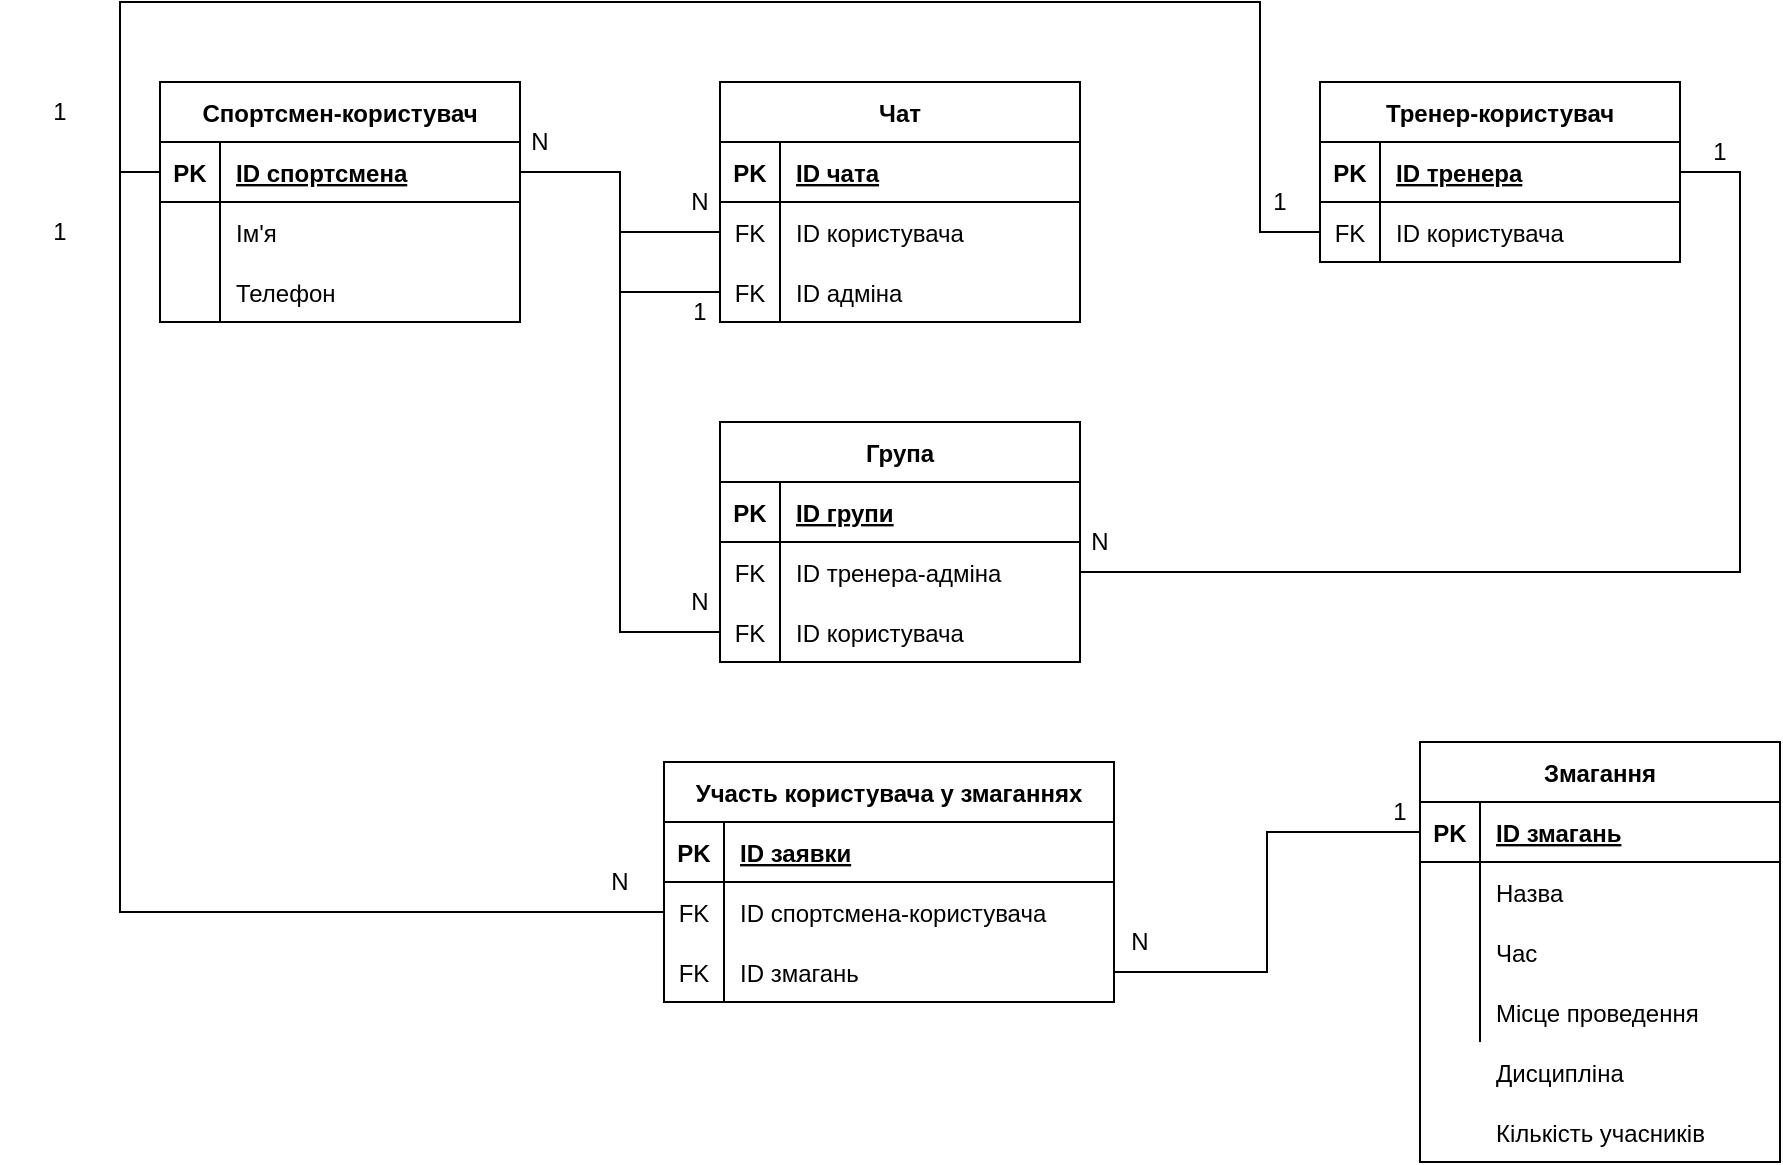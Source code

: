 <mxfile version="20.4.1" type="device"><diagram id="VRY6oo6InbcFwTWzPjY6" name="Страница 1"><mxGraphModel dx="1185" dy="614" grid="1" gridSize="10" guides="1" tooltips="1" connect="1" arrows="1" fold="1" page="1" pageScale="1" pageWidth="1169" pageHeight="827" math="0" shadow="0"><root><mxCell id="0"/><mxCell id="1" parent="0"/><mxCell id="eBHs3sI-pieiFwiZ6CzN-13" value="Чат" style="shape=table;startSize=30;container=1;collapsible=1;childLayout=tableLayout;fixedRows=1;rowLines=0;fontStyle=1;align=center;resizeLast=1;" vertex="1" parent="1"><mxGeometry x="500" y="130" width="180" height="120" as="geometry"/></mxCell><mxCell id="eBHs3sI-pieiFwiZ6CzN-14" value="" style="shape=tableRow;horizontal=0;startSize=0;swimlaneHead=0;swimlaneBody=0;fillColor=none;collapsible=0;dropTarget=0;points=[[0,0.5],[1,0.5]];portConstraint=eastwest;top=0;left=0;right=0;bottom=1;" vertex="1" parent="eBHs3sI-pieiFwiZ6CzN-13"><mxGeometry y="30" width="180" height="30" as="geometry"/></mxCell><mxCell id="eBHs3sI-pieiFwiZ6CzN-15" value="PK" style="shape=partialRectangle;connectable=0;fillColor=none;top=0;left=0;bottom=0;right=0;fontStyle=1;overflow=hidden;" vertex="1" parent="eBHs3sI-pieiFwiZ6CzN-14"><mxGeometry width="30" height="30" as="geometry"><mxRectangle width="30" height="30" as="alternateBounds"/></mxGeometry></mxCell><mxCell id="eBHs3sI-pieiFwiZ6CzN-16" value="ID чата" style="shape=partialRectangle;connectable=0;fillColor=none;top=0;left=0;bottom=0;right=0;align=left;spacingLeft=6;fontStyle=5;overflow=hidden;" vertex="1" parent="eBHs3sI-pieiFwiZ6CzN-14"><mxGeometry x="30" width="150" height="30" as="geometry"><mxRectangle width="150" height="30" as="alternateBounds"/></mxGeometry></mxCell><mxCell id="eBHs3sI-pieiFwiZ6CzN-17" value="" style="shape=tableRow;horizontal=0;startSize=0;swimlaneHead=0;swimlaneBody=0;fillColor=none;collapsible=0;dropTarget=0;points=[[0,0.5],[1,0.5]];portConstraint=eastwest;top=0;left=0;right=0;bottom=0;" vertex="1" parent="eBHs3sI-pieiFwiZ6CzN-13"><mxGeometry y="60" width="180" height="30" as="geometry"/></mxCell><mxCell id="eBHs3sI-pieiFwiZ6CzN-18" value="FK" style="shape=partialRectangle;connectable=0;fillColor=none;top=0;left=0;bottom=0;right=0;editable=1;overflow=hidden;" vertex="1" parent="eBHs3sI-pieiFwiZ6CzN-17"><mxGeometry width="30" height="30" as="geometry"><mxRectangle width="30" height="30" as="alternateBounds"/></mxGeometry></mxCell><mxCell id="eBHs3sI-pieiFwiZ6CzN-19" value="ID користувача" style="shape=partialRectangle;connectable=0;fillColor=none;top=0;left=0;bottom=0;right=0;align=left;spacingLeft=6;overflow=hidden;" vertex="1" parent="eBHs3sI-pieiFwiZ6CzN-17"><mxGeometry x="30" width="150" height="30" as="geometry"><mxRectangle width="150" height="30" as="alternateBounds"/></mxGeometry></mxCell><mxCell id="eBHs3sI-pieiFwiZ6CzN-20" value="" style="shape=tableRow;horizontal=0;startSize=0;swimlaneHead=0;swimlaneBody=0;fillColor=none;collapsible=0;dropTarget=0;points=[[0,0.5],[1,0.5]];portConstraint=eastwest;top=0;left=0;right=0;bottom=0;" vertex="1" parent="eBHs3sI-pieiFwiZ6CzN-13"><mxGeometry y="90" width="180" height="30" as="geometry"/></mxCell><mxCell id="eBHs3sI-pieiFwiZ6CzN-21" value="FK" style="shape=partialRectangle;connectable=0;fillColor=none;top=0;left=0;bottom=0;right=0;editable=1;overflow=hidden;" vertex="1" parent="eBHs3sI-pieiFwiZ6CzN-20"><mxGeometry width="30" height="30" as="geometry"><mxRectangle width="30" height="30" as="alternateBounds"/></mxGeometry></mxCell><mxCell id="eBHs3sI-pieiFwiZ6CzN-22" value="ID адміна" style="shape=partialRectangle;connectable=0;fillColor=none;top=0;left=0;bottom=0;right=0;align=left;spacingLeft=6;overflow=hidden;" vertex="1" parent="eBHs3sI-pieiFwiZ6CzN-20"><mxGeometry x="30" width="150" height="30" as="geometry"><mxRectangle width="150" height="30" as="alternateBounds"/></mxGeometry></mxCell><mxCell id="eBHs3sI-pieiFwiZ6CzN-29" value="Група" style="shape=table;startSize=30;container=1;collapsible=1;childLayout=tableLayout;fixedRows=1;rowLines=0;fontStyle=1;align=center;resizeLast=1;" vertex="1" parent="1"><mxGeometry x="500" y="300" width="180" height="120" as="geometry"/></mxCell><mxCell id="eBHs3sI-pieiFwiZ6CzN-30" value="" style="shape=tableRow;horizontal=0;startSize=0;swimlaneHead=0;swimlaneBody=0;fillColor=none;collapsible=0;dropTarget=0;points=[[0,0.5],[1,0.5]];portConstraint=eastwest;top=0;left=0;right=0;bottom=1;" vertex="1" parent="eBHs3sI-pieiFwiZ6CzN-29"><mxGeometry y="30" width="180" height="30" as="geometry"/></mxCell><mxCell id="eBHs3sI-pieiFwiZ6CzN-31" value="PK" style="shape=partialRectangle;connectable=0;fillColor=none;top=0;left=0;bottom=0;right=0;fontStyle=1;overflow=hidden;" vertex="1" parent="eBHs3sI-pieiFwiZ6CzN-30"><mxGeometry width="30" height="30" as="geometry"><mxRectangle width="30" height="30" as="alternateBounds"/></mxGeometry></mxCell><mxCell id="eBHs3sI-pieiFwiZ6CzN-32" value="ID групи" style="shape=partialRectangle;connectable=0;fillColor=none;top=0;left=0;bottom=0;right=0;align=left;spacingLeft=6;fontStyle=5;overflow=hidden;" vertex="1" parent="eBHs3sI-pieiFwiZ6CzN-30"><mxGeometry x="30" width="150" height="30" as="geometry"><mxRectangle width="150" height="30" as="alternateBounds"/></mxGeometry></mxCell><mxCell id="eBHs3sI-pieiFwiZ6CzN-33" value="" style="shape=tableRow;horizontal=0;startSize=0;swimlaneHead=0;swimlaneBody=0;fillColor=none;collapsible=0;dropTarget=0;points=[[0,0.5],[1,0.5]];portConstraint=eastwest;top=0;left=0;right=0;bottom=0;" vertex="1" parent="eBHs3sI-pieiFwiZ6CzN-29"><mxGeometry y="60" width="180" height="30" as="geometry"/></mxCell><mxCell id="eBHs3sI-pieiFwiZ6CzN-34" value="FK" style="shape=partialRectangle;connectable=0;fillColor=none;top=0;left=0;bottom=0;right=0;editable=1;overflow=hidden;" vertex="1" parent="eBHs3sI-pieiFwiZ6CzN-33"><mxGeometry width="30" height="30" as="geometry"><mxRectangle width="30" height="30" as="alternateBounds"/></mxGeometry></mxCell><mxCell id="eBHs3sI-pieiFwiZ6CzN-35" value="ID тренера-адміна" style="shape=partialRectangle;connectable=0;fillColor=none;top=0;left=0;bottom=0;right=0;align=left;spacingLeft=6;overflow=hidden;" vertex="1" parent="eBHs3sI-pieiFwiZ6CzN-33"><mxGeometry x="30" width="150" height="30" as="geometry"><mxRectangle width="150" height="30" as="alternateBounds"/></mxGeometry></mxCell><mxCell id="eBHs3sI-pieiFwiZ6CzN-36" value="" style="shape=tableRow;horizontal=0;startSize=0;swimlaneHead=0;swimlaneBody=0;fillColor=none;collapsible=0;dropTarget=0;points=[[0,0.5],[1,0.5]];portConstraint=eastwest;top=0;left=0;right=0;bottom=0;" vertex="1" parent="eBHs3sI-pieiFwiZ6CzN-29"><mxGeometry y="90" width="180" height="30" as="geometry"/></mxCell><mxCell id="eBHs3sI-pieiFwiZ6CzN-37" value="FK" style="shape=partialRectangle;connectable=0;fillColor=none;top=0;left=0;bottom=0;right=0;editable=1;overflow=hidden;" vertex="1" parent="eBHs3sI-pieiFwiZ6CzN-36"><mxGeometry width="30" height="30" as="geometry"><mxRectangle width="30" height="30" as="alternateBounds"/></mxGeometry></mxCell><mxCell id="eBHs3sI-pieiFwiZ6CzN-38" value="ID користувача" style="shape=partialRectangle;connectable=0;fillColor=none;top=0;left=0;bottom=0;right=0;align=left;spacingLeft=6;overflow=hidden;" vertex="1" parent="eBHs3sI-pieiFwiZ6CzN-36"><mxGeometry x="30" width="150" height="30" as="geometry"><mxRectangle width="150" height="30" as="alternateBounds"/></mxGeometry></mxCell><mxCell id="eBHs3sI-pieiFwiZ6CzN-49" value="Спортсмен-користувач" style="shape=table;startSize=30;container=1;collapsible=1;childLayout=tableLayout;fixedRows=1;rowLines=0;fontStyle=1;align=center;resizeLast=1;" vertex="1" parent="1"><mxGeometry x="220" y="130" width="180" height="120" as="geometry"/></mxCell><mxCell id="eBHs3sI-pieiFwiZ6CzN-50" value="" style="shape=tableRow;horizontal=0;startSize=0;swimlaneHead=0;swimlaneBody=0;fillColor=none;collapsible=0;dropTarget=0;points=[[0,0.5],[1,0.5]];portConstraint=eastwest;top=0;left=0;right=0;bottom=1;" vertex="1" parent="eBHs3sI-pieiFwiZ6CzN-49"><mxGeometry y="30" width="180" height="30" as="geometry"/></mxCell><mxCell id="eBHs3sI-pieiFwiZ6CzN-51" value="PK" style="shape=partialRectangle;connectable=0;fillColor=none;top=0;left=0;bottom=0;right=0;fontStyle=1;overflow=hidden;" vertex="1" parent="eBHs3sI-pieiFwiZ6CzN-50"><mxGeometry width="30" height="30" as="geometry"><mxRectangle width="30" height="30" as="alternateBounds"/></mxGeometry></mxCell><mxCell id="eBHs3sI-pieiFwiZ6CzN-52" value="ID спортсмена" style="shape=partialRectangle;connectable=0;fillColor=none;top=0;left=0;bottom=0;right=0;align=left;spacingLeft=6;fontStyle=5;overflow=hidden;" vertex="1" parent="eBHs3sI-pieiFwiZ6CzN-50"><mxGeometry x="30" width="150" height="30" as="geometry"><mxRectangle width="150" height="30" as="alternateBounds"/></mxGeometry></mxCell><mxCell id="eBHs3sI-pieiFwiZ6CzN-53" value="" style="shape=tableRow;horizontal=0;startSize=0;swimlaneHead=0;swimlaneBody=0;fillColor=none;collapsible=0;dropTarget=0;points=[[0,0.5],[1,0.5]];portConstraint=eastwest;top=0;left=0;right=0;bottom=0;" vertex="1" parent="eBHs3sI-pieiFwiZ6CzN-49"><mxGeometry y="60" width="180" height="30" as="geometry"/></mxCell><mxCell id="eBHs3sI-pieiFwiZ6CzN-54" value="" style="shape=partialRectangle;connectable=0;fillColor=none;top=0;left=0;bottom=0;right=0;editable=1;overflow=hidden;" vertex="1" parent="eBHs3sI-pieiFwiZ6CzN-53"><mxGeometry width="30" height="30" as="geometry"><mxRectangle width="30" height="30" as="alternateBounds"/></mxGeometry></mxCell><mxCell id="eBHs3sI-pieiFwiZ6CzN-55" value="Ім'я" style="shape=partialRectangle;connectable=0;fillColor=none;top=0;left=0;bottom=0;right=0;align=left;spacingLeft=6;overflow=hidden;" vertex="1" parent="eBHs3sI-pieiFwiZ6CzN-53"><mxGeometry x="30" width="150" height="30" as="geometry"><mxRectangle width="150" height="30" as="alternateBounds"/></mxGeometry></mxCell><mxCell id="eBHs3sI-pieiFwiZ6CzN-56" value="" style="shape=tableRow;horizontal=0;startSize=0;swimlaneHead=0;swimlaneBody=0;fillColor=none;collapsible=0;dropTarget=0;points=[[0,0.5],[1,0.5]];portConstraint=eastwest;top=0;left=0;right=0;bottom=0;" vertex="1" parent="eBHs3sI-pieiFwiZ6CzN-49"><mxGeometry y="90" width="180" height="30" as="geometry"/></mxCell><mxCell id="eBHs3sI-pieiFwiZ6CzN-57" value="" style="shape=partialRectangle;connectable=0;fillColor=none;top=0;left=0;bottom=0;right=0;editable=1;overflow=hidden;" vertex="1" parent="eBHs3sI-pieiFwiZ6CzN-56"><mxGeometry width="30" height="30" as="geometry"><mxRectangle width="30" height="30" as="alternateBounds"/></mxGeometry></mxCell><mxCell id="eBHs3sI-pieiFwiZ6CzN-58" value="Телефон" style="shape=partialRectangle;connectable=0;fillColor=none;top=0;left=0;bottom=0;right=0;align=left;spacingLeft=6;overflow=hidden;" vertex="1" parent="eBHs3sI-pieiFwiZ6CzN-56"><mxGeometry x="30" width="150" height="30" as="geometry"><mxRectangle width="150" height="30" as="alternateBounds"/></mxGeometry></mxCell><mxCell id="eBHs3sI-pieiFwiZ6CzN-59" value="Участь користувача у змаганнях" style="shape=table;startSize=30;container=1;collapsible=1;childLayout=tableLayout;fixedRows=1;rowLines=0;fontStyle=1;align=center;resizeLast=1;" vertex="1" parent="1"><mxGeometry x="472" y="470" width="225" height="120" as="geometry"/></mxCell><mxCell id="eBHs3sI-pieiFwiZ6CzN-60" value="" style="shape=tableRow;horizontal=0;startSize=0;swimlaneHead=0;swimlaneBody=0;fillColor=none;collapsible=0;dropTarget=0;points=[[0,0.5],[1,0.5]];portConstraint=eastwest;top=0;left=0;right=0;bottom=1;" vertex="1" parent="eBHs3sI-pieiFwiZ6CzN-59"><mxGeometry y="30" width="225" height="30" as="geometry"/></mxCell><mxCell id="eBHs3sI-pieiFwiZ6CzN-61" value="PK" style="shape=partialRectangle;connectable=0;fillColor=none;top=0;left=0;bottom=0;right=0;fontStyle=1;overflow=hidden;" vertex="1" parent="eBHs3sI-pieiFwiZ6CzN-60"><mxGeometry width="30" height="30" as="geometry"><mxRectangle width="30" height="30" as="alternateBounds"/></mxGeometry></mxCell><mxCell id="eBHs3sI-pieiFwiZ6CzN-62" value="ID заявки" style="shape=partialRectangle;connectable=0;fillColor=none;top=0;left=0;bottom=0;right=0;align=left;spacingLeft=6;fontStyle=5;overflow=hidden;" vertex="1" parent="eBHs3sI-pieiFwiZ6CzN-60"><mxGeometry x="30" width="195" height="30" as="geometry"><mxRectangle width="195" height="30" as="alternateBounds"/></mxGeometry></mxCell><mxCell id="eBHs3sI-pieiFwiZ6CzN-63" value="" style="shape=tableRow;horizontal=0;startSize=0;swimlaneHead=0;swimlaneBody=0;fillColor=none;collapsible=0;dropTarget=0;points=[[0,0.5],[1,0.5]];portConstraint=eastwest;top=0;left=0;right=0;bottom=0;" vertex="1" parent="eBHs3sI-pieiFwiZ6CzN-59"><mxGeometry y="60" width="225" height="30" as="geometry"/></mxCell><mxCell id="eBHs3sI-pieiFwiZ6CzN-64" value="FK" style="shape=partialRectangle;connectable=0;fillColor=none;top=0;left=0;bottom=0;right=0;editable=1;overflow=hidden;" vertex="1" parent="eBHs3sI-pieiFwiZ6CzN-63"><mxGeometry width="30" height="30" as="geometry"><mxRectangle width="30" height="30" as="alternateBounds"/></mxGeometry></mxCell><mxCell id="eBHs3sI-pieiFwiZ6CzN-65" value="ID спортсмена-користувача" style="shape=partialRectangle;connectable=0;fillColor=none;top=0;left=0;bottom=0;right=0;align=left;spacingLeft=6;overflow=hidden;" vertex="1" parent="eBHs3sI-pieiFwiZ6CzN-63"><mxGeometry x="30" width="195" height="30" as="geometry"><mxRectangle width="195" height="30" as="alternateBounds"/></mxGeometry></mxCell><mxCell id="eBHs3sI-pieiFwiZ6CzN-66" value="" style="shape=tableRow;horizontal=0;startSize=0;swimlaneHead=0;swimlaneBody=0;fillColor=none;collapsible=0;dropTarget=0;points=[[0,0.5],[1,0.5]];portConstraint=eastwest;top=0;left=0;right=0;bottom=0;" vertex="1" parent="eBHs3sI-pieiFwiZ6CzN-59"><mxGeometry y="90" width="225" height="30" as="geometry"/></mxCell><mxCell id="eBHs3sI-pieiFwiZ6CzN-67" value="FK" style="shape=partialRectangle;connectable=0;fillColor=none;top=0;left=0;bottom=0;right=0;editable=1;overflow=hidden;" vertex="1" parent="eBHs3sI-pieiFwiZ6CzN-66"><mxGeometry width="30" height="30" as="geometry"><mxRectangle width="30" height="30" as="alternateBounds"/></mxGeometry></mxCell><mxCell id="eBHs3sI-pieiFwiZ6CzN-68" value="ID змагань" style="shape=partialRectangle;connectable=0;fillColor=none;top=0;left=0;bottom=0;right=0;align=left;spacingLeft=6;overflow=hidden;" vertex="1" parent="eBHs3sI-pieiFwiZ6CzN-66"><mxGeometry x="30" width="195" height="30" as="geometry"><mxRectangle width="195" height="30" as="alternateBounds"/></mxGeometry></mxCell><mxCell id="eBHs3sI-pieiFwiZ6CzN-76" value="Змагання" style="shape=table;startSize=30;container=1;collapsible=1;childLayout=tableLayout;fixedRows=1;rowLines=0;fontStyle=1;align=center;resizeLast=1;" vertex="1" parent="1"><mxGeometry x="850" y="460" width="180" height="210" as="geometry"/></mxCell><mxCell id="eBHs3sI-pieiFwiZ6CzN-77" value="" style="shape=tableRow;horizontal=0;startSize=0;swimlaneHead=0;swimlaneBody=0;fillColor=none;collapsible=0;dropTarget=0;points=[[0,0.5],[1,0.5]];portConstraint=eastwest;top=0;left=0;right=0;bottom=1;" vertex="1" parent="eBHs3sI-pieiFwiZ6CzN-76"><mxGeometry y="30" width="180" height="30" as="geometry"/></mxCell><mxCell id="eBHs3sI-pieiFwiZ6CzN-78" value="PK" style="shape=partialRectangle;connectable=0;fillColor=none;top=0;left=0;bottom=0;right=0;fontStyle=1;overflow=hidden;" vertex="1" parent="eBHs3sI-pieiFwiZ6CzN-77"><mxGeometry width="30" height="30" as="geometry"><mxRectangle width="30" height="30" as="alternateBounds"/></mxGeometry></mxCell><mxCell id="eBHs3sI-pieiFwiZ6CzN-79" value="ID змагань" style="shape=partialRectangle;connectable=0;fillColor=none;top=0;left=0;bottom=0;right=0;align=left;spacingLeft=6;fontStyle=5;overflow=hidden;" vertex="1" parent="eBHs3sI-pieiFwiZ6CzN-77"><mxGeometry x="30" width="150" height="30" as="geometry"><mxRectangle width="150" height="30" as="alternateBounds"/></mxGeometry></mxCell><mxCell id="eBHs3sI-pieiFwiZ6CzN-80" value="" style="shape=tableRow;horizontal=0;startSize=0;swimlaneHead=0;swimlaneBody=0;fillColor=none;collapsible=0;dropTarget=0;points=[[0,0.5],[1,0.5]];portConstraint=eastwest;top=0;left=0;right=0;bottom=0;" vertex="1" parent="eBHs3sI-pieiFwiZ6CzN-76"><mxGeometry y="60" width="180" height="30" as="geometry"/></mxCell><mxCell id="eBHs3sI-pieiFwiZ6CzN-81" value="" style="shape=partialRectangle;connectable=0;fillColor=none;top=0;left=0;bottom=0;right=0;editable=1;overflow=hidden;" vertex="1" parent="eBHs3sI-pieiFwiZ6CzN-80"><mxGeometry width="30" height="30" as="geometry"><mxRectangle width="30" height="30" as="alternateBounds"/></mxGeometry></mxCell><mxCell id="eBHs3sI-pieiFwiZ6CzN-82" value="Назва" style="shape=partialRectangle;connectable=0;fillColor=none;top=0;left=0;bottom=0;right=0;align=left;spacingLeft=6;overflow=hidden;" vertex="1" parent="eBHs3sI-pieiFwiZ6CzN-80"><mxGeometry x="30" width="150" height="30" as="geometry"><mxRectangle width="150" height="30" as="alternateBounds"/></mxGeometry></mxCell><mxCell id="eBHs3sI-pieiFwiZ6CzN-83" value="" style="shape=tableRow;horizontal=0;startSize=0;swimlaneHead=0;swimlaneBody=0;fillColor=none;collapsible=0;dropTarget=0;points=[[0,0.5],[1,0.5]];portConstraint=eastwest;top=0;left=0;right=0;bottom=0;" vertex="1" parent="eBHs3sI-pieiFwiZ6CzN-76"><mxGeometry y="90" width="180" height="30" as="geometry"/></mxCell><mxCell id="eBHs3sI-pieiFwiZ6CzN-84" value="" style="shape=partialRectangle;connectable=0;fillColor=none;top=0;left=0;bottom=0;right=0;editable=1;overflow=hidden;" vertex="1" parent="eBHs3sI-pieiFwiZ6CzN-83"><mxGeometry width="30" height="30" as="geometry"><mxRectangle width="30" height="30" as="alternateBounds"/></mxGeometry></mxCell><mxCell id="eBHs3sI-pieiFwiZ6CzN-85" value="Час" style="shape=partialRectangle;connectable=0;fillColor=none;top=0;left=0;bottom=0;right=0;align=left;spacingLeft=6;overflow=hidden;" vertex="1" parent="eBHs3sI-pieiFwiZ6CzN-83"><mxGeometry x="30" width="150" height="30" as="geometry"><mxRectangle width="150" height="30" as="alternateBounds"/></mxGeometry></mxCell><mxCell id="eBHs3sI-pieiFwiZ6CzN-86" value="" style="shape=tableRow;horizontal=0;startSize=0;swimlaneHead=0;swimlaneBody=0;fillColor=none;collapsible=0;dropTarget=0;points=[[0,0.5],[1,0.5]];portConstraint=eastwest;top=0;left=0;right=0;bottom=0;" vertex="1" parent="eBHs3sI-pieiFwiZ6CzN-76"><mxGeometry y="120" width="180" height="30" as="geometry"/></mxCell><mxCell id="eBHs3sI-pieiFwiZ6CzN-87" value="" style="shape=partialRectangle;connectable=0;fillColor=none;top=0;left=0;bottom=0;right=0;editable=1;overflow=hidden;" vertex="1" parent="eBHs3sI-pieiFwiZ6CzN-86"><mxGeometry width="30" height="30" as="geometry"><mxRectangle width="30" height="30" as="alternateBounds"/></mxGeometry></mxCell><mxCell id="eBHs3sI-pieiFwiZ6CzN-88" value="Місце проведення" style="shape=partialRectangle;connectable=0;fillColor=none;top=0;left=0;bottom=0;right=0;align=left;spacingLeft=6;overflow=hidden;" vertex="1" parent="eBHs3sI-pieiFwiZ6CzN-86"><mxGeometry x="30" width="150" height="30" as="geometry"><mxRectangle width="150" height="30" as="alternateBounds"/></mxGeometry></mxCell><mxCell id="eBHs3sI-pieiFwiZ6CzN-89" value="" style="shape=tableRow;horizontal=0;startSize=0;swimlaneHead=0;swimlaneBody=0;fillColor=none;collapsible=0;dropTarget=0;points=[[0,0.5],[1,0.5]];portConstraint=eastwest;top=0;left=0;right=0;bottom=0;" vertex="1" parent="1"><mxGeometry x="850" y="610" width="180" height="30" as="geometry"/></mxCell><mxCell id="eBHs3sI-pieiFwiZ6CzN-90" value="" style="shape=partialRectangle;connectable=0;fillColor=none;top=0;left=0;bottom=0;right=0;editable=1;overflow=hidden;" vertex="1" parent="eBHs3sI-pieiFwiZ6CzN-89"><mxGeometry width="30" height="30" as="geometry"><mxRectangle width="30" height="30" as="alternateBounds"/></mxGeometry></mxCell><mxCell id="eBHs3sI-pieiFwiZ6CzN-91" value="Дисципліна" style="shape=partialRectangle;connectable=0;fillColor=none;top=0;left=0;bottom=0;right=0;align=left;spacingLeft=6;overflow=hidden;" vertex="1" parent="eBHs3sI-pieiFwiZ6CzN-89"><mxGeometry x="30" width="150" height="30" as="geometry"><mxRectangle width="150" height="30" as="alternateBounds"/></mxGeometry></mxCell><mxCell id="eBHs3sI-pieiFwiZ6CzN-92" value="" style="shape=tableRow;horizontal=0;startSize=0;swimlaneHead=0;swimlaneBody=0;fillColor=none;collapsible=0;dropTarget=0;points=[[0,0.5],[1,0.5]];portConstraint=eastwest;top=0;left=0;right=0;bottom=0;" vertex="1" parent="1"><mxGeometry x="850" y="640" width="180" height="30" as="geometry"/></mxCell><mxCell id="eBHs3sI-pieiFwiZ6CzN-93" value="" style="shape=partialRectangle;connectable=0;fillColor=none;top=0;left=0;bottom=0;right=0;editable=1;overflow=hidden;" vertex="1" parent="eBHs3sI-pieiFwiZ6CzN-92"><mxGeometry width="30" height="30" as="geometry"><mxRectangle width="30" height="30" as="alternateBounds"/></mxGeometry></mxCell><mxCell id="eBHs3sI-pieiFwiZ6CzN-94" value="Кількість учасників" style="shape=partialRectangle;connectable=0;fillColor=none;top=0;left=0;bottom=0;right=0;align=left;spacingLeft=6;overflow=hidden;" vertex="1" parent="eBHs3sI-pieiFwiZ6CzN-92"><mxGeometry x="30" width="150" height="30" as="geometry"><mxRectangle width="150" height="30" as="alternateBounds"/></mxGeometry></mxCell><mxCell id="eBHs3sI-pieiFwiZ6CzN-95" style="edgeStyle=orthogonalEdgeStyle;rounded=0;orthogonalLoop=1;jettySize=auto;html=1;entryX=0;entryY=0.5;entryDx=0;entryDy=0;endArrow=none;endFill=0;" edge="1" parent="1" source="eBHs3sI-pieiFwiZ6CzN-66" target="eBHs3sI-pieiFwiZ6CzN-77"><mxGeometry relative="1" as="geometry"/></mxCell><mxCell id="eBHs3sI-pieiFwiZ6CzN-96" style="edgeStyle=orthogonalEdgeStyle;rounded=0;orthogonalLoop=1;jettySize=auto;html=1;entryX=0;entryY=0.5;entryDx=0;entryDy=0;endArrow=none;endFill=0;" edge="1" parent="1" source="eBHs3sI-pieiFwiZ6CzN-63" target="eBHs3sI-pieiFwiZ6CzN-50"><mxGeometry relative="1" as="geometry"/></mxCell><mxCell id="eBHs3sI-pieiFwiZ6CzN-97" style="edgeStyle=orthogonalEdgeStyle;rounded=0;orthogonalLoop=1;jettySize=auto;html=1;entryX=0;entryY=0.5;entryDx=0;entryDy=0;endArrow=none;endFill=0;" edge="1" parent="1" source="eBHs3sI-pieiFwiZ6CzN-50" target="eBHs3sI-pieiFwiZ6CzN-17"><mxGeometry relative="1" as="geometry"/></mxCell><mxCell id="eBHs3sI-pieiFwiZ6CzN-98" style="edgeStyle=orthogonalEdgeStyle;rounded=0;orthogonalLoop=1;jettySize=auto;html=1;entryX=0;entryY=0.5;entryDx=0;entryDy=0;endArrow=none;endFill=0;" edge="1" parent="1" source="eBHs3sI-pieiFwiZ6CzN-50" target="eBHs3sI-pieiFwiZ6CzN-20"><mxGeometry relative="1" as="geometry"/></mxCell><mxCell id="eBHs3sI-pieiFwiZ6CzN-100" value="Тренер-користувач" style="shape=table;startSize=30;container=1;collapsible=1;childLayout=tableLayout;fixedRows=1;rowLines=0;fontStyle=1;align=center;resizeLast=1;" vertex="1" parent="1"><mxGeometry x="800" y="130" width="180" height="90" as="geometry"/></mxCell><mxCell id="eBHs3sI-pieiFwiZ6CzN-101" value="" style="shape=tableRow;horizontal=0;startSize=0;swimlaneHead=0;swimlaneBody=0;fillColor=none;collapsible=0;dropTarget=0;points=[[0,0.5],[1,0.5]];portConstraint=eastwest;top=0;left=0;right=0;bottom=1;" vertex="1" parent="eBHs3sI-pieiFwiZ6CzN-100"><mxGeometry y="30" width="180" height="30" as="geometry"/></mxCell><mxCell id="eBHs3sI-pieiFwiZ6CzN-102" value="PK" style="shape=partialRectangle;connectable=0;fillColor=none;top=0;left=0;bottom=0;right=0;fontStyle=1;overflow=hidden;" vertex="1" parent="eBHs3sI-pieiFwiZ6CzN-101"><mxGeometry width="30" height="30" as="geometry"><mxRectangle width="30" height="30" as="alternateBounds"/></mxGeometry></mxCell><mxCell id="eBHs3sI-pieiFwiZ6CzN-103" value="ID тренера" style="shape=partialRectangle;connectable=0;fillColor=none;top=0;left=0;bottom=0;right=0;align=left;spacingLeft=6;fontStyle=5;overflow=hidden;" vertex="1" parent="eBHs3sI-pieiFwiZ6CzN-101"><mxGeometry x="30" width="150" height="30" as="geometry"><mxRectangle width="150" height="30" as="alternateBounds"/></mxGeometry></mxCell><mxCell id="eBHs3sI-pieiFwiZ6CzN-107" value="" style="shape=tableRow;horizontal=0;startSize=0;swimlaneHead=0;swimlaneBody=0;fillColor=none;collapsible=0;dropTarget=0;points=[[0,0.5],[1,0.5]];portConstraint=eastwest;top=0;left=0;right=0;bottom=0;" vertex="1" parent="eBHs3sI-pieiFwiZ6CzN-100"><mxGeometry y="60" width="180" height="30" as="geometry"/></mxCell><mxCell id="eBHs3sI-pieiFwiZ6CzN-108" value="FK" style="shape=partialRectangle;connectable=0;fillColor=none;top=0;left=0;bottom=0;right=0;editable=1;overflow=hidden;" vertex="1" parent="eBHs3sI-pieiFwiZ6CzN-107"><mxGeometry width="30" height="30" as="geometry"><mxRectangle width="30" height="30" as="alternateBounds"/></mxGeometry></mxCell><mxCell id="eBHs3sI-pieiFwiZ6CzN-109" value="ID користувача" style="shape=partialRectangle;connectable=0;fillColor=none;top=0;left=0;bottom=0;right=0;align=left;spacingLeft=6;overflow=hidden;" vertex="1" parent="eBHs3sI-pieiFwiZ6CzN-107"><mxGeometry x="30" width="150" height="30" as="geometry"><mxRectangle width="150" height="30" as="alternateBounds"/></mxGeometry></mxCell><mxCell id="eBHs3sI-pieiFwiZ6CzN-110" style="edgeStyle=orthogonalEdgeStyle;rounded=0;orthogonalLoop=1;jettySize=auto;html=1;endArrow=none;endFill=0;" edge="1" parent="1" source="eBHs3sI-pieiFwiZ6CzN-107"><mxGeometry relative="1" as="geometry"><mxPoint x="200" y="180" as="targetPoint"/><Array as="points"><mxPoint x="770" y="205"/><mxPoint x="770" y="90"/><mxPoint x="200" y="90"/></Array></mxGeometry></mxCell><mxCell id="eBHs3sI-pieiFwiZ6CzN-111" style="edgeStyle=orthogonalEdgeStyle;rounded=0;orthogonalLoop=1;jettySize=auto;html=1;entryX=1;entryY=0.5;entryDx=0;entryDy=0;endArrow=none;endFill=0;" edge="1" parent="1" source="eBHs3sI-pieiFwiZ6CzN-101" target="eBHs3sI-pieiFwiZ6CzN-33"><mxGeometry relative="1" as="geometry"><Array as="points"><mxPoint x="1010" y="175"/><mxPoint x="1010" y="375"/></Array></mxGeometry></mxCell><mxCell id="eBHs3sI-pieiFwiZ6CzN-112" style="edgeStyle=orthogonalEdgeStyle;rounded=0;orthogonalLoop=1;jettySize=auto;html=1;endArrow=none;endFill=0;" edge="1" parent="1" source="eBHs3sI-pieiFwiZ6CzN-50" target="eBHs3sI-pieiFwiZ6CzN-36"><mxGeometry relative="1" as="geometry"/></mxCell><mxCell id="eBHs3sI-pieiFwiZ6CzN-113" value="1" style="text;html=1;strokeColor=none;fillColor=none;align=center;verticalAlign=middle;whiteSpace=wrap;rounded=0;" vertex="1" parent="1"><mxGeometry x="460" y="230" width="60" height="30" as="geometry"/></mxCell><mxCell id="eBHs3sI-pieiFwiZ6CzN-114" value="1" style="text;html=1;strokeColor=none;fillColor=none;align=center;verticalAlign=middle;whiteSpace=wrap;rounded=0;" vertex="1" parent="1"><mxGeometry x="970" y="150" width="60" height="30" as="geometry"/></mxCell><mxCell id="eBHs3sI-pieiFwiZ6CzN-115" value="N" style="text;html=1;strokeColor=none;fillColor=none;align=center;verticalAlign=middle;whiteSpace=wrap;rounded=0;" vertex="1" parent="1"><mxGeometry x="660" y="345" width="60" height="30" as="geometry"/></mxCell><mxCell id="eBHs3sI-pieiFwiZ6CzN-117" value="1" style="text;html=1;strokeColor=none;fillColor=none;align=center;verticalAlign=middle;whiteSpace=wrap;rounded=0;" vertex="1" parent="1"><mxGeometry x="750" y="175" width="60" height="30" as="geometry"/></mxCell><mxCell id="eBHs3sI-pieiFwiZ6CzN-118" value="1" style="text;html=1;strokeColor=none;fillColor=none;align=center;verticalAlign=middle;whiteSpace=wrap;rounded=0;" vertex="1" parent="1"><mxGeometry x="140" y="130" width="60" height="30" as="geometry"/></mxCell><mxCell id="eBHs3sI-pieiFwiZ6CzN-119" value="N" style="text;html=1;strokeColor=none;fillColor=none;align=center;verticalAlign=middle;whiteSpace=wrap;rounded=0;" vertex="1" parent="1"><mxGeometry x="420" y="515" width="60" height="30" as="geometry"/></mxCell><mxCell id="eBHs3sI-pieiFwiZ6CzN-120" value="1" style="text;html=1;strokeColor=none;fillColor=none;align=center;verticalAlign=middle;whiteSpace=wrap;rounded=0;" vertex="1" parent="1"><mxGeometry x="140" y="190" width="60" height="30" as="geometry"/></mxCell><mxCell id="eBHs3sI-pieiFwiZ6CzN-121" value="N" style="text;html=1;strokeColor=none;fillColor=none;align=center;verticalAlign=middle;whiteSpace=wrap;rounded=0;" vertex="1" parent="1"><mxGeometry x="460" y="175" width="60" height="30" as="geometry"/></mxCell><mxCell id="eBHs3sI-pieiFwiZ6CzN-122" value="N" style="text;html=1;strokeColor=none;fillColor=none;align=center;verticalAlign=middle;whiteSpace=wrap;rounded=0;" vertex="1" parent="1"><mxGeometry x="460" y="375" width="60" height="30" as="geometry"/></mxCell><mxCell id="eBHs3sI-pieiFwiZ6CzN-123" value="N" style="text;html=1;strokeColor=none;fillColor=none;align=center;verticalAlign=middle;whiteSpace=wrap;rounded=0;" vertex="1" parent="1"><mxGeometry x="380" y="145" width="60" height="30" as="geometry"/></mxCell><mxCell id="eBHs3sI-pieiFwiZ6CzN-124" value="N" style="text;html=1;strokeColor=none;fillColor=none;align=center;verticalAlign=middle;whiteSpace=wrap;rounded=0;" vertex="1" parent="1"><mxGeometry x="680" y="545" width="60" height="30" as="geometry"/></mxCell><mxCell id="eBHs3sI-pieiFwiZ6CzN-125" value="1" style="text;html=1;strokeColor=none;fillColor=none;align=center;verticalAlign=middle;whiteSpace=wrap;rounded=0;" vertex="1" parent="1"><mxGeometry x="810" y="480" width="60" height="30" as="geometry"/></mxCell></root></mxGraphModel></diagram></mxfile>